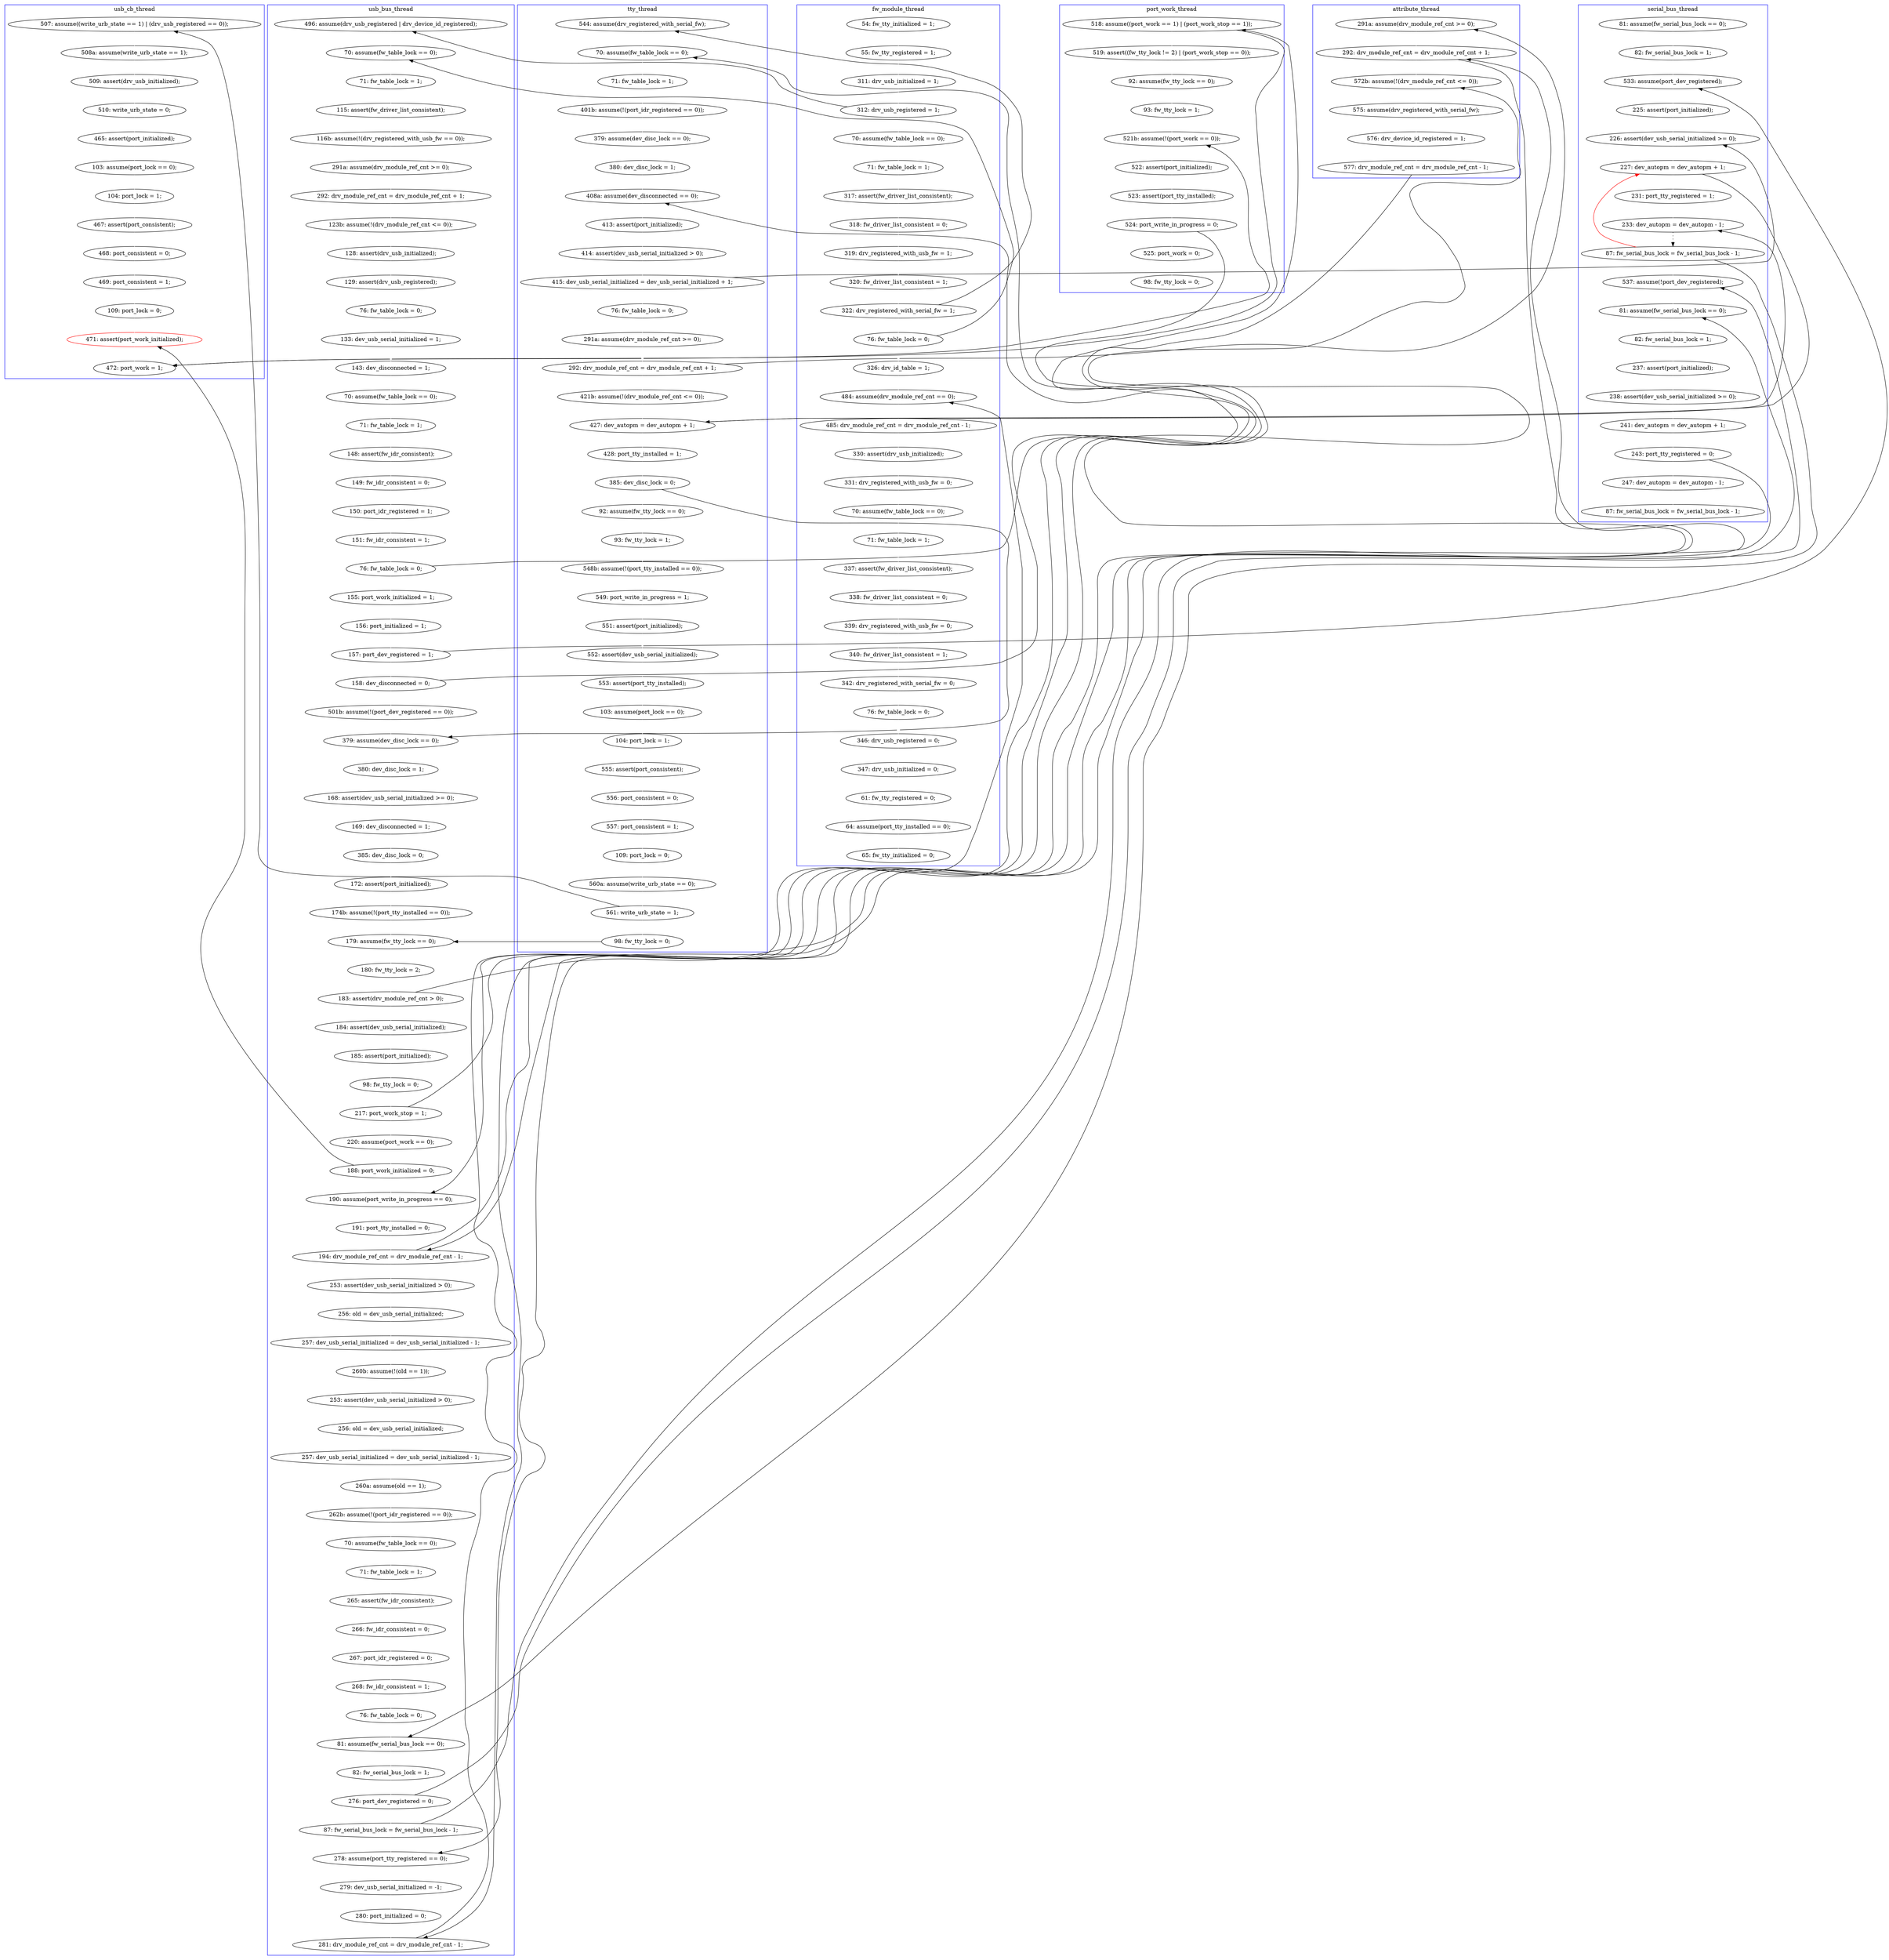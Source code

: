 digraph Counterexample {
	204 -> 205 [color = white, style = solid]
	366 -> 367 [color = white, style = solid]
	341 -> 343 [color = black, style = solid, constraint = false]
	44 -> 47 [color = white, style = solid]
	356 -> 360 [color = black, style = solid, constraint = false]
	103 -> 108 [color = white, style = solid]
	418 -> 419 [color = white, style = solid]
	76 -> 77 [color = white, style = solid]
	213 -> 214 [color = white, style = solid]
	362 -> 364 [color = white, style = solid]
	183 -> 188 [color = black, style = dotted]
	330 -> 363 [color = white, style = solid]
	172 -> 196 [color = white, style = solid]
	228 -> 229 [color = white, style = solid]
	197 -> 200 [color = white, style = solid]
	252 -> 253 [color = white, style = solid]
	317 -> 320 [color = white, style = solid]
	338 -> 339 [color = white, style = solid]
	222 -> 223 [color = white, style = solid]
	112 -> 119 [color = white, style = solid]
	284 -> 285 [color = white, style = solid]
	205 -> 208 [color = white, style = solid]
	394 -> 395 [color = white, style = solid]
	149 -> 284 [color = black, style = solid, constraint = false]
	61 -> 63 [color = black, style = solid, constraint = false]
	377 -> 378 [color = white, style = solid]
	346 -> 360 [color = white, style = solid]
	208 -> 209 [color = white, style = solid]
	249 -> 274 [color = white, style = solid]
	286 -> 287 [color = black, style = solid, constraint = false]
	324 -> 325 [color = white, style = solid]
	57 -> 102 [color = black, style = solid, constraint = false]
	173 -> 174 [color = white, style = solid]
	267 -> 277 [color = black, style = solid, constraint = false]
	160 -> 163 [color = white, style = solid]
	417 -> 418 [color = white, style = solid]
	108 -> 111 [color = black, style = solid, constraint = false]
	99 -> 101 [color = white, style = solid]
	47 -> 48 [color = white, style = solid]
	188 -> 338 [color = black, style = solid, constraint = false]
	102 -> 111 [color = white, style = solid]
	72 -> 73 [color = white, style = solid]
	148 -> 149 [color = white, style = solid]
	397 -> 406 [color = white, style = solid]
	271 -> 274 [color = black, style = solid, constraint = false]
	331 -> 338 [color = white, style = solid]
	98 -> 99 [color = white, style = solid]
	343 -> 348 [color = white, style = solid]
	288 -> 289 [color = white, style = solid]
	286 -> 372 [color = white, style = solid]
	209 -> 212 [color = white, style = solid]
	267 -> 269 [color = white, style = solid]
	311 -> 312 [color = white, style = solid]
	174 -> 177 [color = white, style = solid]
	73 -> 76 [color = white, style = solid]
	383 -> 393 [color = white, style = solid]
	168 -> 183 [color = black, style = solid, constraint = false]
	108 -> 116 [color = white, style = solid]
	143 -> 148 [color = white, style = solid]
	353 -> 354 [color = white, style = solid]
	118 -> 160 [color = black, style = solid, constraint = false]
	256 -> 257 [color = white, style = solid]
	321 -> 323 [color = white, style = solid]
	177 -> 178 [color = white, style = solid]
	355 -> 356 [color = white, style = solid]
	313 -> 315 [color = white, style = solid]
	328 -> 330 [color = white, style = solid]
	254 -> 255 [color = white, style = solid]
	223 -> 232 [color = white, style = solid]
	285 -> 289 [color = black, style = solid, constraint = false]
	326 -> 331 [color = white, style = solid]
	315 -> 317 [color = white, style = solid]
	289 -> 293 [color = white, style = solid]
	268 -> 271 [color = white, style = solid]
	269 -> 275 [color = white, style = solid]
	274 -> 277 [color = white, style = solid]
	367 -> 377 [color = white, style = solid]
	361 -> 362 [color = white, style = solid]
	255 -> 285 [color = black, style = solid, constraint = false]
	212 -> 213 [color = white, style = solid]
	304 -> 328 [color = white, style = solid]
	118 -> 120 [color = white, style = solid]
	219 -> 222 [color = white, style = solid]
	117 -> 118 [color = white, style = solid]
	223 -> 225 [color = black, style = solid, constraint = false]
	50 -> 52 [color = white, style = solid]
	51 -> 63 [color = white, style = solid]
	378 -> 382 [color = white, style = solid]
	214 -> 219 [color = white, style = solid]
	265 -> 267 [color = black, style = solid, constraint = false]
	168 -> 169 [color = white, style = solid]
	140 -> 164 [color = black, style = solid, constraint = false]
	44 -> 51 [color = black, style = solid, constraint = false]
	64 -> 66 [color = white, style = solid]
	372 -> 389 [color = white, style = solid]
	139 -> 140 [color = white, style = solid]
	276 -> 280 [color = white, style = solid]
	242 -> 243 [color = white, style = solid]
	409 -> 411 [color = white, style = solid]
	163 -> 164 [color = white, style = solid]
	393 -> 394 [color = white, style = solid]
	188 -> 165 [color = red, style = solid, constraint = false]
	364 -> 366 [color = black, style = solid, constraint = false]
	66 -> 68 [color = white, style = solid]
	54 -> 56 [color = white, style = solid]
	320 -> 321 [color = white, style = solid]
	169 -> 172 [color = white, style = solid]
	339 -> 341 [color = white, style = solid]
	360 -> 361 [color = white, style = solid]
	396 -> 397 [color = white, style = solid]
	392 -> 404 [color = white, style = solid]
	271 -> 287 [color = white, style = solid]
	232 -> 253 [color = black, style = solid, constraint = false]
	152 -> 168 [color = white, style = solid]
	382 -> 383 [color = white, style = solid]
	243 -> 249 [color = white, style = solid]
	149 -> 152 [color = white, style = solid]
	111 -> 112 [color = white, style = solid]
	37 -> 38 [color = white, style = solid]
	120 -> 137 [color = black, style = solid, constraint = false]
	194 -> 252 [color = white, style = solid]
	48 -> 50 [color = white, style = solid]
	323 -> 324 [color = white, style = solid]
	260 -> 265 [color = white, style = solid]
	325 -> 326 [color = white, style = solid]
	63 -> 64 [color = white, style = solid]
	200 -> 201 [color = white, style = solid]
	38 -> 42 [color = white, style = solid]
	280 -> 281 [color = white, style = solid]
	56 -> 57 [color = white, style = solid]
	61 -> 134 [color = white, style = solid]
	138 -> 139 [color = white, style = solid]
	165 -> 168 [color = black, style = solid, constraint = false]
	234 -> 238 [color = white, style = solid]
	238 -> 239 [color = white, style = solid]
	81 -> 83 [color = white, style = solid]
	120 -> 123 [color = white, style = solid]
	165 -> 182 [color = white, style = solid]
	277 -> 280 [color = black, style = solid, constraint = false]
	94 -> 98 [color = white, style = solid]
	123 -> 173 [color = white, style = solid]
	90 -> 93 [color = white, style = solid]
	293 -> 294 [color = white, style = solid]
	346 -> 348 [color = black, style = solid, constraint = false]
	349 -> 353 [color = white, style = solid]
	192 -> 194 [color = white, style = solid]
	285 -> 304 [color = white, style = solid]
	229 -> 234 [color = white, style = solid]
	93 -> 94 [color = white, style = solid]
	130 -> 131 [color = white, style = solid]
	52 -> 54 [color = white, style = solid]
	312 -> 313 [color = white, style = solid]
	178 -> 192 [color = white, style = solid]
	239 -> 241 [color = white, style = solid]
	356 -> 392 [color = white, style = solid]
	101 -> 103 [color = white, style = solid]
	119 -> 130 [color = white, style = solid]
	257 -> 260 [color = white, style = solid]
	140 -> 143 [color = white, style = solid]
	172 -> 173 [color = black, style = solid, constraint = false]
	156 -> 157 [color = white, style = solid]
	295 -> 297 [color = white, style = solid]
	83 -> 90 [color = white, style = solid]
	341 -> 346 [color = white, style = solid]
	188 -> 343 [color = white, style = solid]
	282 -> 286 [color = white, style = solid]
	137 -> 138 [color = white, style = solid]
	201 -> 203 [color = white, style = solid]
	253 -> 254 [color = white, style = solid]
	68 -> 72 [color = white, style = solid]
	289 -> 304 [color = black, style = solid, constraint = false]
	225 -> 227 [color = white, style = solid]
	196 -> 197 [color = white, style = solid]
	157 -> 160 [color = white, style = solid]
	265 -> 268 [color = white, style = solid]
	411 -> 417 [color = white, style = solid]
	275 -> 276 [color = white, style = solid]
	164 -> 165 [color = white, style = solid]
	42 -> 44 [color = white, style = solid]
	348 -> 349 [color = white, style = solid]
	395 -> 396 [color = white, style = solid]
	281 -> 282 [color = white, style = solid]
	182 -> 183 [color = white, style = solid]
	241 -> 242 [color = white, style = solid]
	78 -> 81 [color = white, style = solid]
	354 -> 355 [color = white, style = solid]
	363 -> 364 [color = black, style = solid, constraint = false]
	57 -> 61 [color = white, style = solid]
	131 -> 137 [color = white, style = solid]
	255 -> 256 [color = white, style = solid]
	77 -> 78 [color = white, style = solid]
	294 -> 295 [color = white, style = solid]
	227 -> 228 [color = white, style = solid]
	134 -> 366 [color = white, style = solid]
	297 -> 311 [color = white, style = solid]
	116 -> 117 [color = white, style = solid]
	287 -> 288 [color = white, style = solid]
	406 -> 409 [color = white, style = solid]
	203 -> 204 [color = white, style = solid]
	subgraph cluster1 {
		label = fw_module_thread
		color = blue
		382  [label = "70: assume(fw_table_lock == 0);"]
		56  [label = "320: fw_driver_list_consistent = 1;"]
		393  [label = "337: assert(fw_driver_list_consistent);"]
		409  [label = "346: drv_usb_registered = 0;"]
		378  [label = "331: drv_registered_with_usb_fw = 0;"]
		37  [label = "54: fw_tty_initialized = 1;"]
		50  [label = "317: assert(fw_driver_list_consistent);"]
		48  [label = "71: fw_table_lock = 1;"]
		52  [label = "318: fw_driver_list_consistent = 0;"]
		134  [label = "326: drv_id_table = 1;"]
		366  [label = "484: assume(drv_module_ref_cnt == 0);"]
		57  [label = "322: drv_registered_with_serial_fw = 1;"]
		396  [label = "340: fw_driver_list_consistent = 1;"]
		377  [label = "330: assert(drv_usb_initialized);"]
		395  [label = "339: drv_registered_with_usb_fw = 0;"]
		418  [label = "64: assume(port_tty_installed == 0);"]
		406  [label = "76: fw_table_lock = 0;"]
		411  [label = "347: drv_usb_initialized = 0;"]
		38  [label = "55: fw_tty_registered = 1;"]
		47  [label = "70: assume(fw_table_lock == 0);"]
		417  [label = "61: fw_tty_registered = 0;"]
		42  [label = "311: drv_usb_initialized = 1;"]
		61  [label = "76: fw_table_lock = 0;"]
		44  [label = "312: drv_usb_registered = 1;"]
		397  [label = "342: drv_registered_with_serial_fw = 0;"]
		367  [label = "485: drv_module_ref_cnt = drv_module_ref_cnt - 1;"]
		394  [label = "338: fw_driver_list_consistent = 0;"]
		419  [label = "65: fw_tty_initialized = 0;"]
		54  [label = "319: drv_registered_with_usb_fw = 1;"]
		383  [label = "71: fw_table_lock = 1;"]
	}
	subgraph cluster5 {
		label = attribute_thread
		color = blue
		285  [label = "292: drv_module_ref_cnt = drv_module_ref_cnt + 1;"]
		330  [label = "576: drv_device_id_registered = 1;"]
		304  [label = "572b: assume(!(drv_module_ref_cnt <= 0));"]
		328  [label = "575: assume(drv_registered_with_serial_fw);"]
		284  [label = "291a: assume(drv_module_ref_cnt >= 0);"]
		363  [label = "577: drv_module_ref_cnt = drv_module_ref_cnt - 1;"]
	}
	subgraph cluster3 {
		label = serial_bus_thread
		color = blue
		349  [label = "82: fw_serial_bus_lock = 1;"]
		164  [label = "226: assert(dev_usb_serial_initialized >= 0);"]
		356  [label = "243: port_tty_registered = 0;"]
		355  [label = "241: dev_autopm = dev_autopm + 1;"]
		183  [label = "233: dev_autopm = dev_autopm - 1;"]
		354  [label = "238: assert(dev_usb_serial_initialized >= 0);"]
		392  [label = "247: dev_autopm = dev_autopm - 1;"]
		165  [label = "227: dev_autopm = dev_autopm + 1;"]
		404  [label = "87: fw_serial_bus_lock = fw_serial_bus_lock - 1;"]
		182  [label = "231: port_tty_registered = 1;"]
		353  [label = "237: assert(port_initialized);"]
		343  [label = "537: assume(!port_dev_registered);"]
		348  [label = "81: assume(fw_serial_bus_lock == 0);"]
		157  [label = "82: fw_serial_bus_lock = 1;"]
		156  [label = "81: assume(fw_serial_bus_lock == 0);"]
		188  [label = "87: fw_serial_bus_lock = fw_serial_bus_lock - 1;"]
		160  [label = "533: assume(port_dev_registered);"]
		163  [label = "225: assert(port_initialized);"]
	}
	subgraph cluster6 {
		label = usb_cb_thread
		color = blue
		225  [label = "507: assume((write_urb_state == 1) | (drv_usb_registered == 0));"]
		229  [label = "510: write_urb_state = 0;"]
		238  [label = "103: assume(port_lock == 0);"]
		227  [label = "508a: assume(write_urb_state == 1);"]
		241  [label = "467: assert(port_consistent);"]
		243  [label = "469: port_consistent = 1;"]
		242  [label = "468: port_consistent = 0;"]
		249  [label = "109: port_lock = 0;"]
		228  [label = "509: assert(drv_usb_initialized);"]
		274  [label = "471: assert(port_work_initialized);", color = red]
		277  [label = "472: port_work = 1;"]
		239  [label = "104: port_lock = 1;"]
		234  [label = "465: assert(port_initialized);"]
	}
	subgraph cluster7 {
		label = port_work_thread
		color = blue
		280  [label = "521b: assume(!(port_work == 0));"]
		267  [label = "518: assume((port_work == 1) | (port_work_stop == 1));"]
		269  [label = "519: assert((fw_tty_lock != 2) | (port_work_stop == 0));"]
		389  [label = "98: fw_tty_lock = 0;"]
		282  [label = "523: assert(port_tty_installed);"]
		372  [label = "525: port_work = 0;"]
		281  [label = "522: assert(port_initialized);"]
		286  [label = "524: port_write_in_progress = 0;"]
		276  [label = "93: fw_tty_lock = 1;"]
		275  [label = "92: assume(fw_tty_lock == 0);"]
	}
	subgraph cluster4 {
		label = tty_thread
		color = blue
		102  [label = "544: assume(drv_registered_with_serial_fw);"]
		119  [label = "401b: assume(!(port_idr_registered == 0));"]
		143  [label = "76: fw_table_lock = 0;"]
		208  [label = "103: assume(port_lock == 0);"]
		223  [label = "561: write_urb_state = 1;"]
		203  [label = "551: assert(port_initialized);"]
		205  [label = "553: assert(port_tty_installed);"]
		209  [label = "104: port_lock = 1;"]
		111  [label = "70: assume(fw_table_lock == 0);"]
		148  [label = "291a: assume(drv_module_ref_cnt >= 0);"]
		130  [label = "379: assume(dev_disc_lock == 0);"]
		232  [label = "98: fw_tty_lock = 0;"]
		212  [label = "555: assert(port_consistent);"]
		172  [label = "385: dev_disc_lock = 0;"]
		219  [label = "109: port_lock = 0;"]
		214  [label = "557: port_consistent = 1;"]
		196  [label = "92: assume(fw_tty_lock == 0);"]
		139  [label = "414: assert(dev_usb_serial_initialized > 0);"]
		197  [label = "93: fw_tty_lock = 1;"]
		213  [label = "556: port_consistent = 0;"]
		137  [label = "408a: assume(dev_disconnected == 0);"]
		169  [label = "428: port_tty_installed = 1;"]
		131  [label = "380: dev_disc_lock = 1;"]
		204  [label = "552: assert(dev_usb_serial_initialized);"]
		201  [label = "549: port_write_in_progress = 1;"]
		222  [label = "560a: assume(write_urb_state == 0);"]
		138  [label = "413: assert(port_initialized);"]
		112  [label = "71: fw_table_lock = 1;"]
		168  [label = "427: dev_autopm = dev_autopm + 1;"]
		152  [label = "421b: assume(!(drv_module_ref_cnt <= 0));"]
		140  [label = "415: dev_usb_serial_initialized = dev_usb_serial_initialized + 1;"]
		149  [label = "292: drv_module_ref_cnt = drv_module_ref_cnt + 1;"]
		200  [label = "548b: assume(!(port_tty_installed == 0));"]
	}
	subgraph cluster2 {
		label = usb_bus_thread
		color = blue
		94  [label = "71: fw_table_lock = 1;"]
		81  [label = "76: fw_table_lock = 0;"]
		252  [label = "174b: assume(!(port_tty_installed == 0));"]
		83  [label = "133: dev_usb_serial_initialized = 1;"]
		320  [label = "70: assume(fw_table_lock == 0);"]
		364  [label = "281: drv_module_ref_cnt = drv_module_ref_cnt - 1;"]
		98  [label = "148: assert(fw_idr_consistent);"]
		253  [label = "179: assume(fw_tty_lock == 0);"]
		297  [label = "260b: assume(!(old == 1));"]
		361  [label = "279: dev_usb_serial_initialized = -1;"]
		338  [label = "81: assume(fw_serial_bus_lock == 0);"]
		192  [label = "385: dev_disc_lock = 0;"]
		194  [label = "172: assert(port_initialized);"]
		177  [label = "168: assert(dev_usb_serial_initialized >= 0);"]
		311  [label = "253: assert(dev_usb_serial_initialized > 0);"]
		72  [label = "291a: assume(drv_module_ref_cnt >= 0);"]
		271  [label = "188: port_work_initialized = 0;"]
		362  [label = "280: port_initialized = 0;"]
		325  [label = "267: port_idr_registered = 0;"]
		66  [label = "115: assert(fw_driver_list_consistent);"]
		77  [label = "128: assert(drv_usb_initialized);"]
		120  [label = "158: dev_disconnected = 0;"]
		76  [label = "123b: assume(!(drv_module_ref_cnt <= 0));"]
		341  [label = "276: port_dev_registered = 0;"]
		108  [label = "76: fw_table_lock = 0;"]
		317  [label = "262b: assume(!(port_idr_registered == 0));"]
		254  [label = "180: fw_tty_lock = 2;"]
		116  [label = "155: port_work_initialized = 1;"]
		294  [label = "256: old = dev_usb_serial_initialized;"]
		99  [label = "149: fw_idr_consistent = 0;"]
		123  [label = "501b: assume(!(port_dev_registered == 0));"]
		93  [label = "70: assume(fw_table_lock == 0);"]
		289  [label = "194: drv_module_ref_cnt = drv_module_ref_cnt - 1;"]
		326  [label = "268: fw_idr_consistent = 1;"]
		293  [label = "253: assert(dev_usb_serial_initialized > 0);"]
		73  [label = "292: drv_module_ref_cnt = drv_module_ref_cnt + 1;"]
		64  [label = "71: fw_table_lock = 1;"]
		287  [label = "190: assume(port_write_in_progress == 0);"]
		295  [label = "257: dev_usb_serial_initialized = dev_usb_serial_initialized - 1;"]
		321  [label = "71: fw_table_lock = 1;"]
		346  [label = "87: fw_serial_bus_lock = fw_serial_bus_lock - 1;"]
		324  [label = "266: fw_idr_consistent = 0;"]
		117  [label = "156: port_initialized = 1;"]
		257  [label = "185: assert(port_initialized);"]
		360  [label = "278: assume(port_tty_registered == 0);"]
		78  [label = "129: assert(drv_usb_registered);"]
		265  [label = "217: port_work_stop = 1;"]
		101  [label = "150: port_idr_registered = 1;"]
		103  [label = "151: fw_idr_consistent = 1;"]
		268  [label = "220: assume(port_work == 0);"]
		331  [label = "76: fw_table_lock = 0;"]
		256  [label = "184: assert(dev_usb_serial_initialized);"]
		173  [label = "379: assume(dev_disc_lock == 0);"]
		118  [label = "157: port_dev_registered = 1;"]
		255  [label = "183: assert(drv_module_ref_cnt > 0);"]
		178  [label = "169: dev_disconnected = 1;"]
		68  [label = "116b: assume(!(drv_registered_with_usb_fw == 0));"]
		174  [label = "380: dev_disc_lock = 1;"]
		323  [label = "265: assert(fw_idr_consistent);"]
		312  [label = "256: old = dev_usb_serial_initialized;"]
		260  [label = "98: fw_tty_lock = 0;"]
		313  [label = "257: dev_usb_serial_initialized = dev_usb_serial_initialized - 1;"]
		63  [label = "70: assume(fw_table_lock == 0);"]
		288  [label = "191: port_tty_installed = 0;"]
		51  [label = "496: assume(drv_usb_registered | drv_device_id_registered);"]
		339  [label = "82: fw_serial_bus_lock = 1;"]
		315  [label = "260a: assume(old == 1);"]
		90  [label = "143: dev_disconnected = 1;"]
	}
}